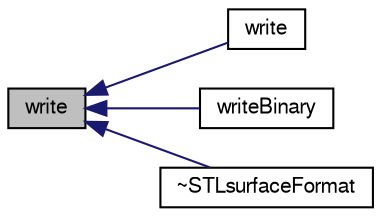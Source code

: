 digraph "write"
{
  bgcolor="transparent";
  edge [fontname="FreeSans",fontsize="10",labelfontname="FreeSans",labelfontsize="10"];
  node [fontname="FreeSans",fontsize="10",shape=record];
  rankdir="LR";
  Node267 [label="write",height=0.2,width=0.4,color="black", fillcolor="grey75", style="filled", fontcolor="black"];
  Node267 -> Node268 [dir="back",color="midnightblue",fontsize="10",style="solid",fontname="FreeSans"];
  Node268 [label="write",height=0.2,width=0.4,color="black",URL="$a29642.html#a01c3b83ec613ee5baee3f67a188e98b1",tooltip="Write object. "];
  Node267 -> Node269 [dir="back",color="midnightblue",fontsize="10",style="solid",fontname="FreeSans"];
  Node269 [label="writeBinary",height=0.2,width=0.4,color="black",URL="$a29642.html#a3ccd88d5b6604a437b6e0c7fbf16cf64",tooltip="Write UnsortedMeshedSurface (as BINARY) unsorted by zone. "];
  Node267 -> Node270 [dir="back",color="midnightblue",fontsize="10",style="solid",fontname="FreeSans"];
  Node270 [label="~STLsurfaceFormat",height=0.2,width=0.4,color="black",URL="$a29642.html#ad53d716264fd76202fe44f6a9b6cca9a",tooltip="Destructor. "];
}
